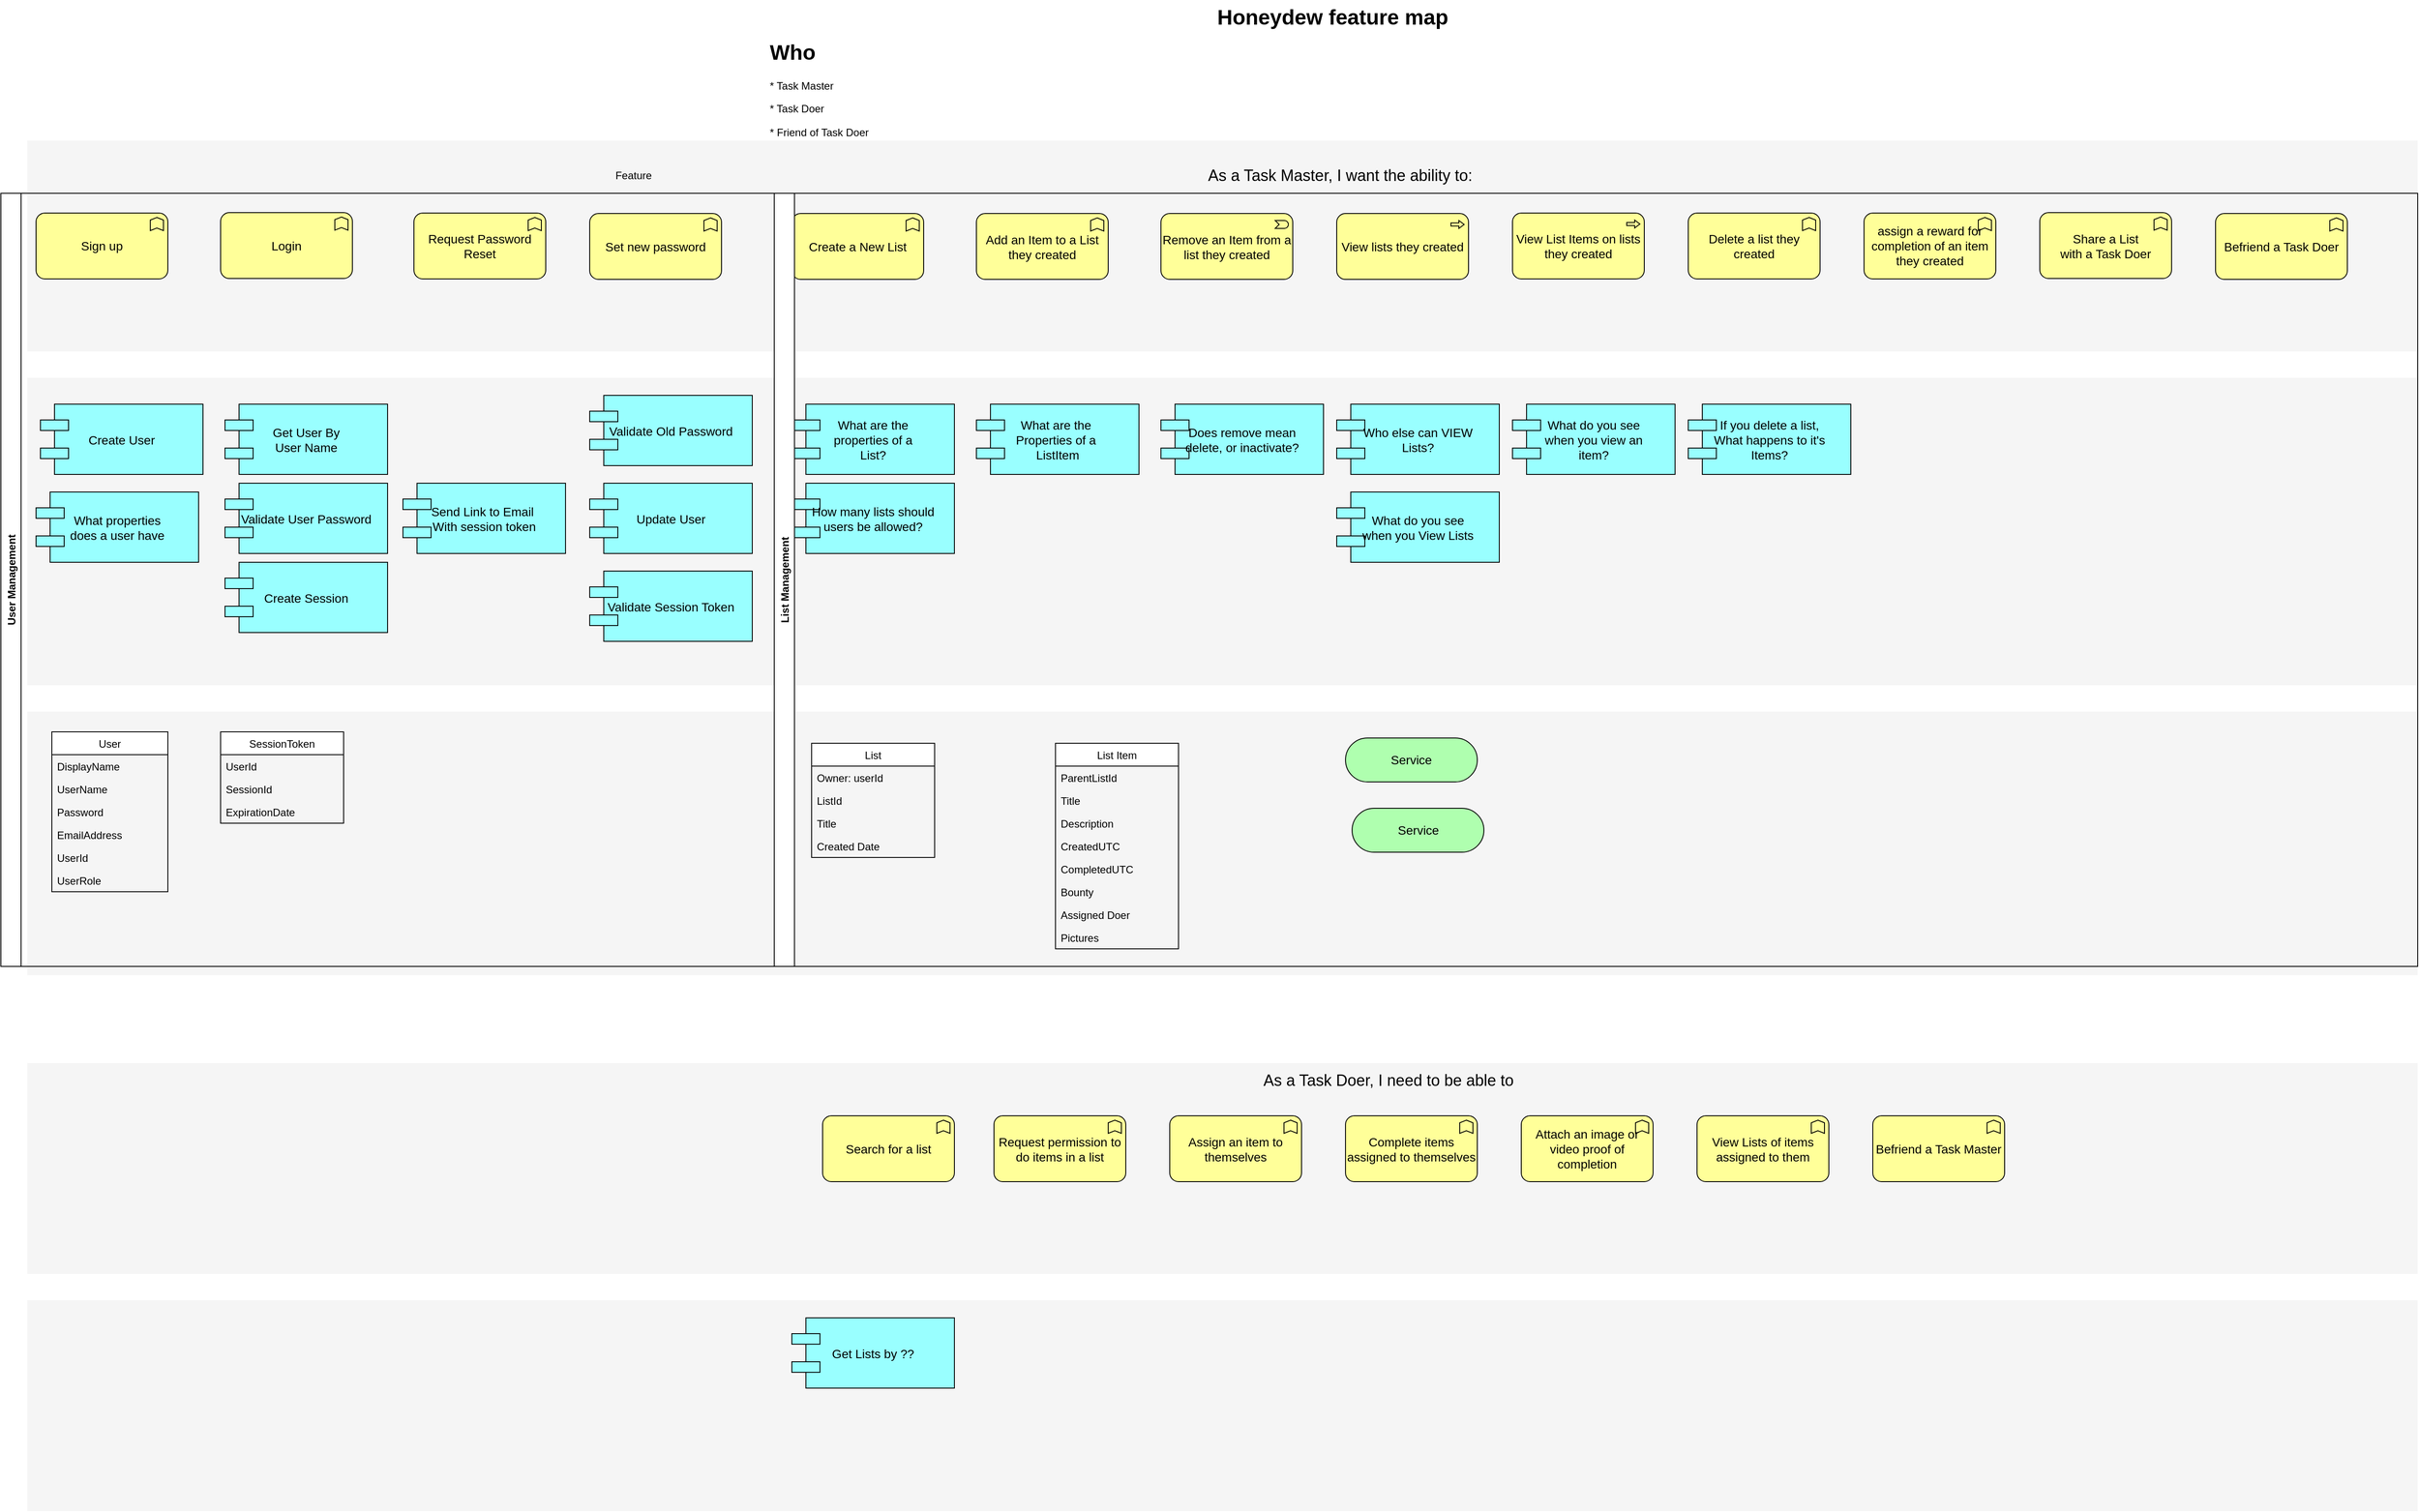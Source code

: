 <mxfile version="15.0.6" type="github">
  <diagram id="6I0OCvxSQrVGMHxT2VVA" name="Page-1">
    <mxGraphModel dx="2568" dy="888" grid="1" gridSize="10" guides="1" tooltips="1" connect="1" arrows="1" fold="1" page="1" pageScale="1" pageWidth="850" pageHeight="1100" math="0" shadow="0">
      <root>
        <mxCell id="0" />
        <mxCell id="1" parent="0" />
        <mxCell id="dKdSaXE48SgPbhcamS2K-30" value="" style="whiteSpace=wrap;html=1;strokeColor=none;strokeWidth=1;fillColor=#f5f5f5;fontSize=14;" parent="1" vertex="1">
          <mxGeometry x="-640" y="880" width="2720" height="300" as="geometry" />
        </mxCell>
        <mxCell id="dKdSaXE48SgPbhcamS2K-31" value="" style="whiteSpace=wrap;html=1;strokeColor=none;strokeWidth=1;fillColor=#f5f5f5;fontSize=14;" parent="1" vertex="1">
          <mxGeometry x="-640" y="500" width="2720" height="350" as="geometry" />
        </mxCell>
        <mxCell id="dKdSaXE48SgPbhcamS2K-32" value="" style="whiteSpace=wrap;html=1;strokeColor=none;strokeWidth=1;fillColor=#f5f5f5;fontSize=14;" parent="1" vertex="1">
          <mxGeometry x="-640" y="230" width="2720" height="240" as="geometry" />
        </mxCell>
        <mxCell id="dKdSaXE48SgPbhcamS2K-40" value="Service" style="html=1;whiteSpace=wrap;fillColor=#AFFFAF;shape=mxgraph.archimate3.service;fontSize=14;" parent="1" vertex="1">
          <mxGeometry x="867.5" y="990" width="150" height="50" as="geometry" />
        </mxCell>
        <mxCell id="dKdSaXE48SgPbhcamS2K-47" value="What are the &#xa;properties of a &#xa;List?" style="shape=component;align=center;fillColor=#99ffff;gradientColor=none;fontSize=14;" parent="1" vertex="1">
          <mxGeometry x="230" y="530" width="185" height="80" as="geometry" />
        </mxCell>
        <mxCell id="dKdSaXE48SgPbhcamS2K-49" value="What are the &#xa;Properties of a &#xa;ListItem" style="shape=component;align=center;fillColor=#99ffff;gradientColor=none;fontSize=14;" parent="1" vertex="1">
          <mxGeometry x="440" y="530" width="185" height="80" as="geometry" />
        </mxCell>
        <mxCell id="dKdSaXE48SgPbhcamS2K-51" value="Does remove mean &#xa;delete, or inactivate?" style="shape=component;align=center;fillColor=#99ffff;gradientColor=none;fontSize=14;" parent="1" vertex="1">
          <mxGeometry x="650" y="530" width="185" height="80" as="geometry" />
        </mxCell>
        <mxCell id="dKdSaXE48SgPbhcamS2K-53" value="Who else can VIEW&#xa;Lists?" style="shape=component;align=center;fillColor=#99ffff;gradientColor=none;fontSize=14;" parent="1" vertex="1">
          <mxGeometry x="850" y="530" width="185" height="80" as="geometry" />
        </mxCell>
        <mxCell id="dKdSaXE48SgPbhcamS2K-54" value="Create a New List" style="html=1;whiteSpace=wrap;fillColor=#ffff99;shape=mxgraph.archimate3.application;appType=func;archiType=rounded;fontSize=14;" parent="1" vertex="1">
          <mxGeometry x="230" y="313" width="150" height="75" as="geometry" />
        </mxCell>
        <mxCell id="dKdSaXE48SgPbhcamS2K-56" value="Remove an Item from a list they created" style="html=1;whiteSpace=wrap;fillColor=#ffff99;shape=mxgraph.archimate3.application;appType=event;archiType=rounded;fontSize=14;" parent="1" vertex="1">
          <mxGeometry x="650" y="313" width="150" height="75" as="geometry" />
        </mxCell>
        <mxCell id="dKdSaXE48SgPbhcamS2K-57" value="View lists they created" style="html=1;whiteSpace=wrap;fillColor=#ffff99;shape=mxgraph.archimate3.application;appType=proc;archiType=rounded;fontSize=14;" parent="1" vertex="1">
          <mxGeometry x="850" y="313" width="150" height="75" as="geometry" />
        </mxCell>
        <mxCell id="dKdSaXE48SgPbhcamS2K-63" value="Honeydew feature map" style="text;strokeColor=none;fillColor=none;html=1;fontSize=24;fontStyle=1;verticalAlign=middle;align=center;" parent="1" vertex="1">
          <mxGeometry x="50" y="70" width="1590" height="40" as="geometry" />
        </mxCell>
        <mxCell id="UJONmov9BAed16g93MeG-1" value="&lt;h1&gt;Who&lt;/h1&gt;&lt;p&gt;* Task Master&lt;/p&gt;&lt;p&gt;* Task Doer&lt;/p&gt;&lt;p&gt;* Friend of Task Doer&lt;/p&gt;" style="text;html=1;strokeColor=none;fillColor=none;spacing=5;spacingTop=-20;whiteSpace=wrap;overflow=hidden;rounded=0;" vertex="1" parent="1">
          <mxGeometry x="200" y="110" width="190" height="120" as="geometry" />
        </mxCell>
        <mxCell id="UJONmov9BAed16g93MeG-4" value="View List Items on lists they created" style="html=1;whiteSpace=wrap;fillColor=#ffff99;shape=mxgraph.archimate3.application;appType=proc;archiType=rounded;fontSize=14;" vertex="1" parent="1">
          <mxGeometry x="1050" y="312.5" width="150" height="75" as="geometry" />
        </mxCell>
        <mxCell id="UJONmov9BAed16g93MeG-5" value="What do you see&#xa;when you view an &#xa;item?" style="shape=component;align=center;fillColor=#99ffff;gradientColor=none;fontSize=14;" vertex="1" parent="1">
          <mxGeometry x="1050" y="530" width="185" height="80" as="geometry" />
        </mxCell>
        <mxCell id="UJONmov9BAed16g93MeG-6" value="Feature" style="text;html=1;strokeColor=none;fillColor=none;align=center;verticalAlign=middle;whiteSpace=wrap;rounded=0;" vertex="1" parent="1">
          <mxGeometry x="30" y="260" width="40" height="20" as="geometry" />
        </mxCell>
        <mxCell id="UJONmov9BAed16g93MeG-7" value="&lt;font style=&quot;font-size: 18px&quot;&gt;As a Task Master, I want the ability to:&lt;/font&gt;" style="text;html=1;strokeColor=none;fillColor=none;align=center;verticalAlign=middle;whiteSpace=wrap;rounded=0;" vertex="1" parent="1">
          <mxGeometry x="629" y="260" width="450" height="20" as="geometry" />
        </mxCell>
        <mxCell id="UJONmov9BAed16g93MeG-9" value="Add an Item to a List they created" style="html=1;whiteSpace=wrap;fillColor=#ffff99;shape=mxgraph.archimate3.application;appType=func;archiType=rounded;fontSize=14;" vertex="1" parent="1">
          <mxGeometry x="440" y="313" width="150" height="75" as="geometry" />
        </mxCell>
        <mxCell id="UJONmov9BAed16g93MeG-10" value="Delete a list they created" style="html=1;whiteSpace=wrap;fillColor=#ffff99;shape=mxgraph.archimate3.application;appType=func;archiType=rounded;fontSize=14;" vertex="1" parent="1">
          <mxGeometry x="1250" y="312.5" width="150" height="75" as="geometry" />
        </mxCell>
        <mxCell id="UJONmov9BAed16g93MeG-11" value="What do you see &#xa;when you View Lists" style="shape=component;align=center;fillColor=#99ffff;gradientColor=none;fontSize=14;" vertex="1" parent="1">
          <mxGeometry x="850" y="630" width="185" height="80" as="geometry" />
        </mxCell>
        <mxCell id="UJONmov9BAed16g93MeG-12" value="If you delete a list,&#xa;What happens to it&#39;s &#xa;Items?" style="shape=component;align=center;fillColor=#99ffff;gradientColor=none;fontSize=14;" vertex="1" parent="1">
          <mxGeometry x="1250" y="530" width="185" height="80" as="geometry" />
        </mxCell>
        <mxCell id="UJONmov9BAed16g93MeG-13" value="assign a reward for completion of an item they created" style="html=1;whiteSpace=wrap;fillColor=#ffff99;shape=mxgraph.archimate3.application;appType=func;archiType=rounded;fontSize=14;" vertex="1" parent="1">
          <mxGeometry x="1450" y="312.5" width="150" height="75" as="geometry" />
        </mxCell>
        <mxCell id="UJONmov9BAed16g93MeG-14" value="List" style="swimlane;fontStyle=0;childLayout=stackLayout;horizontal=1;startSize=26;horizontalStack=0;resizeParent=1;resizeParentMax=0;resizeLast=0;collapsible=1;marginBottom=0;" vertex="1" parent="1">
          <mxGeometry x="252.5" y="916" width="140" height="130" as="geometry" />
        </mxCell>
        <mxCell id="UJONmov9BAed16g93MeG-15" value="Owner: userId" style="text;strokeColor=none;fillColor=none;align=left;verticalAlign=top;spacingLeft=4;spacingRight=4;overflow=hidden;rotatable=0;points=[[0,0.5],[1,0.5]];portConstraint=eastwest;" vertex="1" parent="UJONmov9BAed16g93MeG-14">
          <mxGeometry y="26" width="140" height="26" as="geometry" />
        </mxCell>
        <mxCell id="UJONmov9BAed16g93MeG-48" value="ListId" style="text;strokeColor=none;fillColor=none;align=left;verticalAlign=top;spacingLeft=4;spacingRight=4;overflow=hidden;rotatable=0;points=[[0,0.5],[1,0.5]];portConstraint=eastwest;" vertex="1" parent="UJONmov9BAed16g93MeG-14">
          <mxGeometry y="52" width="140" height="26" as="geometry" />
        </mxCell>
        <mxCell id="UJONmov9BAed16g93MeG-16" value="Title" style="text;strokeColor=none;fillColor=none;align=left;verticalAlign=top;spacingLeft=4;spacingRight=4;overflow=hidden;rotatable=0;points=[[0,0.5],[1,0.5]];portConstraint=eastwest;" vertex="1" parent="UJONmov9BAed16g93MeG-14">
          <mxGeometry y="78" width="140" height="26" as="geometry" />
        </mxCell>
        <mxCell id="UJONmov9BAed16g93MeG-17" value="Created Date" style="text;strokeColor=none;fillColor=none;align=left;verticalAlign=top;spacingLeft=4;spacingRight=4;overflow=hidden;rotatable=0;points=[[0,0.5],[1,0.5]];portConstraint=eastwest;" vertex="1" parent="UJONmov9BAed16g93MeG-14">
          <mxGeometry y="104" width="140" height="26" as="geometry" />
        </mxCell>
        <mxCell id="UJONmov9BAed16g93MeG-19" value="Login" style="html=1;whiteSpace=wrap;fillColor=#ffff99;shape=mxgraph.archimate3.application;appType=func;archiType=rounded;fontSize=14;" vertex="1" parent="1">
          <mxGeometry x="-420" y="312" width="150" height="75" as="geometry" />
        </mxCell>
        <mxCell id="UJONmov9BAed16g93MeG-20" value="Sign up" style="html=1;whiteSpace=wrap;fillColor=#ffff99;shape=mxgraph.archimate3.application;appType=func;archiType=rounded;fontSize=14;" vertex="1" parent="1">
          <mxGeometry x="-630" y="312.5" width="150" height="75" as="geometry" />
        </mxCell>
        <mxCell id="UJONmov9BAed16g93MeG-21" value="Request Password Reset" style="html=1;whiteSpace=wrap;fillColor=#ffff99;shape=mxgraph.archimate3.application;appType=func;archiType=rounded;fontSize=14;" vertex="1" parent="1">
          <mxGeometry x="-200" y="312.5" width="150" height="75" as="geometry" />
        </mxCell>
        <mxCell id="UJONmov9BAed16g93MeG-22" value="Create User" style="shape=component;align=center;fillColor=#99ffff;gradientColor=none;fontSize=14;" vertex="1" parent="1">
          <mxGeometry x="-625" y="530" width="185" height="80" as="geometry" />
        </mxCell>
        <mxCell id="UJONmov9BAed16g93MeG-23" value="What properties &#xa;does a user have" style="shape=component;align=center;fillColor=#99ffff;gradientColor=none;fontSize=14;" vertex="1" parent="1">
          <mxGeometry x="-630" y="630" width="185" height="80" as="geometry" />
        </mxCell>
        <mxCell id="UJONmov9BAed16g93MeG-24" value="User" style="swimlane;fontStyle=0;childLayout=stackLayout;horizontal=1;startSize=26;horizontalStack=0;resizeParent=1;resizeParentMax=0;resizeLast=0;collapsible=1;marginBottom=0;" vertex="1" parent="1">
          <mxGeometry x="-612" y="903" width="132" height="182" as="geometry" />
        </mxCell>
        <mxCell id="UJONmov9BAed16g93MeG-47" value="DisplayName" style="text;strokeColor=none;fillColor=none;align=left;verticalAlign=top;spacingLeft=4;spacingRight=4;overflow=hidden;rotatable=0;points=[[0,0.5],[1,0.5]];portConstraint=eastwest;" vertex="1" parent="UJONmov9BAed16g93MeG-24">
          <mxGeometry y="26" width="132" height="26" as="geometry" />
        </mxCell>
        <mxCell id="UJONmov9BAed16g93MeG-25" value="UserName" style="text;strokeColor=none;fillColor=none;align=left;verticalAlign=top;spacingLeft=4;spacingRight=4;overflow=hidden;rotatable=0;points=[[0,0.5],[1,0.5]];portConstraint=eastwest;" vertex="1" parent="UJONmov9BAed16g93MeG-24">
          <mxGeometry y="52" width="132" height="26" as="geometry" />
        </mxCell>
        <mxCell id="UJONmov9BAed16g93MeG-26" value="Password" style="text;strokeColor=none;fillColor=none;align=left;verticalAlign=top;spacingLeft=4;spacingRight=4;overflow=hidden;rotatable=0;points=[[0,0.5],[1,0.5]];portConstraint=eastwest;" vertex="1" parent="UJONmov9BAed16g93MeG-24">
          <mxGeometry y="78" width="132" height="26" as="geometry" />
        </mxCell>
        <mxCell id="UJONmov9BAed16g93MeG-27" value="EmailAddress" style="text;strokeColor=none;fillColor=none;align=left;verticalAlign=top;spacingLeft=4;spacingRight=4;overflow=hidden;rotatable=0;points=[[0,0.5],[1,0.5]];portConstraint=eastwest;" vertex="1" parent="UJONmov9BAed16g93MeG-24">
          <mxGeometry y="104" width="132" height="26" as="geometry" />
        </mxCell>
        <mxCell id="UJONmov9BAed16g93MeG-28" value="UserId" style="text;strokeColor=none;fillColor=none;align=left;verticalAlign=top;spacingLeft=4;spacingRight=4;overflow=hidden;rotatable=0;points=[[0,0.5],[1,0.5]];portConstraint=eastwest;" vertex="1" parent="UJONmov9BAed16g93MeG-24">
          <mxGeometry y="130" width="132" height="26" as="geometry" />
        </mxCell>
        <mxCell id="UJONmov9BAed16g93MeG-45" value="UserRole" style="text;strokeColor=none;fillColor=none;align=left;verticalAlign=top;spacingLeft=4;spacingRight=4;overflow=hidden;rotatable=0;points=[[0,0.5],[1,0.5]];portConstraint=eastwest;" vertex="1" parent="UJONmov9BAed16g93MeG-24">
          <mxGeometry y="156" width="132" height="26" as="geometry" />
        </mxCell>
        <mxCell id="UJONmov9BAed16g93MeG-29" value="Get User By &#xa;User Name" style="shape=component;align=center;fillColor=#99ffff;gradientColor=none;fontSize=14;" vertex="1" parent="1">
          <mxGeometry x="-415" y="530" width="185" height="80" as="geometry" />
        </mxCell>
        <mxCell id="UJONmov9BAed16g93MeG-30" value="Validate User Password" style="shape=component;align=center;fillColor=#99ffff;gradientColor=none;fontSize=14;" vertex="1" parent="1">
          <mxGeometry x="-415" y="620" width="185" height="80" as="geometry" />
        </mxCell>
        <mxCell id="UJONmov9BAed16g93MeG-31" value="Create Session" style="shape=component;align=center;fillColor=#99ffff;gradientColor=none;fontSize=14;" vertex="1" parent="1">
          <mxGeometry x="-415" y="710" width="185" height="80" as="geometry" />
        </mxCell>
        <mxCell id="UJONmov9BAed16g93MeG-32" value="Send Link to Email &#xa;With session token" style="shape=component;align=center;fillColor=#99ffff;gradientColor=none;fontSize=14;" vertex="1" parent="1">
          <mxGeometry x="-212.5" y="620" width="185" height="80" as="geometry" />
        </mxCell>
        <mxCell id="UJONmov9BAed16g93MeG-33" value="Set new password" style="html=1;whiteSpace=wrap;fillColor=#ffff99;shape=mxgraph.archimate3.application;appType=func;archiType=rounded;fontSize=14;" vertex="1" parent="1">
          <mxGeometry y="313" width="150" height="75" as="geometry" />
        </mxCell>
        <mxCell id="UJONmov9BAed16g93MeG-34" value="Validate Old Password" style="shape=component;align=center;fillColor=#99ffff;gradientColor=none;fontSize=14;" vertex="1" parent="1">
          <mxGeometry y="520" width="185" height="80" as="geometry" />
        </mxCell>
        <mxCell id="UJONmov9BAed16g93MeG-35" value="Update User" style="shape=component;align=center;fillColor=#99ffff;gradientColor=none;fontSize=14;" vertex="1" parent="1">
          <mxGeometry y="620" width="185" height="80" as="geometry" />
        </mxCell>
        <mxCell id="UJONmov9BAed16g93MeG-36" value="User Management" style="swimlane;horizontal=0;" vertex="1" parent="1">
          <mxGeometry x="-670" y="290" width="880" height="880" as="geometry" />
        </mxCell>
        <mxCell id="UJONmov9BAed16g93MeG-41" value="SessionToken" style="swimlane;fontStyle=0;childLayout=stackLayout;horizontal=1;startSize=26;horizontalStack=0;resizeParent=1;resizeParentMax=0;resizeLast=0;collapsible=1;marginBottom=0;" vertex="1" parent="UJONmov9BAed16g93MeG-36">
          <mxGeometry x="250" y="613" width="140" height="104" as="geometry" />
        </mxCell>
        <mxCell id="UJONmov9BAed16g93MeG-42" value="UserId" style="text;strokeColor=none;fillColor=none;align=left;verticalAlign=top;spacingLeft=4;spacingRight=4;overflow=hidden;rotatable=0;points=[[0,0.5],[1,0.5]];portConstraint=eastwest;" vertex="1" parent="UJONmov9BAed16g93MeG-41">
          <mxGeometry y="26" width="140" height="26" as="geometry" />
        </mxCell>
        <mxCell id="UJONmov9BAed16g93MeG-43" value="SessionId" style="text;strokeColor=none;fillColor=none;align=left;verticalAlign=top;spacingLeft=4;spacingRight=4;overflow=hidden;rotatable=0;points=[[0,0.5],[1,0.5]];portConstraint=eastwest;" vertex="1" parent="UJONmov9BAed16g93MeG-41">
          <mxGeometry y="52" width="140" height="26" as="geometry" />
        </mxCell>
        <mxCell id="UJONmov9BAed16g93MeG-44" value="ExpirationDate" style="text;strokeColor=none;fillColor=none;align=left;verticalAlign=top;spacingLeft=4;spacingRight=4;overflow=hidden;rotatable=0;points=[[0,0.5],[1,0.5]];portConstraint=eastwest;" vertex="1" parent="UJONmov9BAed16g93MeG-41">
          <mxGeometry y="78" width="140" height="26" as="geometry" />
        </mxCell>
        <mxCell id="UJONmov9BAed16g93MeG-37" value="How many lists should &#xa;users be allowed?" style="shape=component;align=center;fillColor=#99ffff;gradientColor=none;fontSize=14;" vertex="1" parent="1">
          <mxGeometry x="230" y="620" width="185" height="80" as="geometry" />
        </mxCell>
        <mxCell id="UJONmov9BAed16g93MeG-39" value="List Management" style="swimlane;horizontal=0;" vertex="1" parent="1">
          <mxGeometry x="210" y="290" width="1870" height="880" as="geometry" />
        </mxCell>
        <mxCell id="dKdSaXE48SgPbhcamS2K-45" value="Service" style="html=1;whiteSpace=wrap;fillColor=#AFFFAF;shape=mxgraph.archimate3.service;fontSize=14;" parent="UJONmov9BAed16g93MeG-39" vertex="1">
          <mxGeometry x="650" y="620" width="150" height="50" as="geometry" />
        </mxCell>
        <mxCell id="UJONmov9BAed16g93MeG-49" value="List Item" style="swimlane;fontStyle=0;childLayout=stackLayout;horizontal=1;startSize=26;horizontalStack=0;resizeParent=1;resizeParentMax=0;resizeLast=0;collapsible=1;marginBottom=0;" vertex="1" parent="UJONmov9BAed16g93MeG-39">
          <mxGeometry x="320" y="626" width="140" height="234" as="geometry" />
        </mxCell>
        <mxCell id="UJONmov9BAed16g93MeG-50" value="ParentListId" style="text;strokeColor=none;fillColor=none;align=left;verticalAlign=top;spacingLeft=4;spacingRight=4;overflow=hidden;rotatable=0;points=[[0,0.5],[1,0.5]];portConstraint=eastwest;" vertex="1" parent="UJONmov9BAed16g93MeG-49">
          <mxGeometry y="26" width="140" height="26" as="geometry" />
        </mxCell>
        <mxCell id="UJONmov9BAed16g93MeG-51" value="Title" style="text;strokeColor=none;fillColor=none;align=left;verticalAlign=top;spacingLeft=4;spacingRight=4;overflow=hidden;rotatable=0;points=[[0,0.5],[1,0.5]];portConstraint=eastwest;" vertex="1" parent="UJONmov9BAed16g93MeG-49">
          <mxGeometry y="52" width="140" height="26" as="geometry" />
        </mxCell>
        <mxCell id="UJONmov9BAed16g93MeG-52" value="Description" style="text;strokeColor=none;fillColor=none;align=left;verticalAlign=top;spacingLeft=4;spacingRight=4;overflow=hidden;rotatable=0;points=[[0,0.5],[1,0.5]];portConstraint=eastwest;" vertex="1" parent="UJONmov9BAed16g93MeG-49">
          <mxGeometry y="78" width="140" height="26" as="geometry" />
        </mxCell>
        <mxCell id="UJONmov9BAed16g93MeG-53" value="CreatedUTC" style="text;strokeColor=none;fillColor=none;align=left;verticalAlign=top;spacingLeft=4;spacingRight=4;overflow=hidden;rotatable=0;points=[[0,0.5],[1,0.5]];portConstraint=eastwest;" vertex="1" parent="UJONmov9BAed16g93MeG-49">
          <mxGeometry y="104" width="140" height="26" as="geometry" />
        </mxCell>
        <mxCell id="UJONmov9BAed16g93MeG-54" value="CompletedUTC" style="text;strokeColor=none;fillColor=none;align=left;verticalAlign=top;spacingLeft=4;spacingRight=4;overflow=hidden;rotatable=0;points=[[0,0.5],[1,0.5]];portConstraint=eastwest;" vertex="1" parent="UJONmov9BAed16g93MeG-49">
          <mxGeometry y="130" width="140" height="26" as="geometry" />
        </mxCell>
        <mxCell id="UJONmov9BAed16g93MeG-55" value="Bounty" style="text;strokeColor=none;fillColor=none;align=left;verticalAlign=top;spacingLeft=4;spacingRight=4;overflow=hidden;rotatable=0;points=[[0,0.5],[1,0.5]];portConstraint=eastwest;" vertex="1" parent="UJONmov9BAed16g93MeG-49">
          <mxGeometry y="156" width="140" height="26" as="geometry" />
        </mxCell>
        <mxCell id="UJONmov9BAed16g93MeG-56" value="Assigned Doer" style="text;strokeColor=none;fillColor=none;align=left;verticalAlign=top;spacingLeft=4;spacingRight=4;overflow=hidden;rotatable=0;points=[[0,0.5],[1,0.5]];portConstraint=eastwest;" vertex="1" parent="UJONmov9BAed16g93MeG-49">
          <mxGeometry y="182" width="140" height="26" as="geometry" />
        </mxCell>
        <mxCell id="UJONmov9BAed16g93MeG-57" value="Pictures" style="text;strokeColor=none;fillColor=none;align=left;verticalAlign=top;spacingLeft=4;spacingRight=4;overflow=hidden;rotatable=0;points=[[0,0.5],[1,0.5]];portConstraint=eastwest;" vertex="1" parent="UJONmov9BAed16g93MeG-49">
          <mxGeometry y="208" width="140" height="26" as="geometry" />
        </mxCell>
        <mxCell id="UJONmov9BAed16g93MeG-40" value="Validate Session Token" style="shape=component;align=center;fillColor=#99ffff;gradientColor=none;fontSize=14;" vertex="1" parent="1">
          <mxGeometry y="720" width="185" height="80" as="geometry" />
        </mxCell>
        <mxCell id="UJONmov9BAed16g93MeG-46" value="Share a List &lt;br&gt;with a Task Doer" style="html=1;whiteSpace=wrap;fillColor=#ffff99;shape=mxgraph.archimate3.application;appType=func;archiType=rounded;fontSize=14;" vertex="1" parent="1">
          <mxGeometry x="1650" y="312" width="150" height="75" as="geometry" />
        </mxCell>
        <mxCell id="UJONmov9BAed16g93MeG-58" value="Befriend a Task Doer" style="html=1;whiteSpace=wrap;fillColor=#ffff99;shape=mxgraph.archimate3.application;appType=func;archiType=rounded;fontSize=14;" vertex="1" parent="1">
          <mxGeometry x="1850" y="313" width="150" height="75" as="geometry" />
        </mxCell>
        <mxCell id="UJONmov9BAed16g93MeG-59" value="" style="whiteSpace=wrap;html=1;strokeColor=none;strokeWidth=1;fillColor=#f5f5f5;fontSize=14;" vertex="1" parent="1">
          <mxGeometry x="-640" y="1280" width="2720" height="240" as="geometry" />
        </mxCell>
        <mxCell id="UJONmov9BAed16g93MeG-60" value="&lt;font style=&quot;font-size: 18px&quot;&gt;As a Task Doer, I need to be able to&lt;/font&gt;" style="text;html=1;strokeColor=none;fillColor=none;align=center;verticalAlign=middle;whiteSpace=wrap;rounded=0;" vertex="1" parent="1">
          <mxGeometry x="739" y="1290" width="340" height="20" as="geometry" />
        </mxCell>
        <mxCell id="UJONmov9BAed16g93MeG-61" value="Search for a list" style="html=1;whiteSpace=wrap;fillColor=#ffff99;shape=mxgraph.archimate3.application;appType=func;archiType=rounded;fontSize=14;" vertex="1" parent="1">
          <mxGeometry x="265" y="1340" width="150" height="75" as="geometry" />
        </mxCell>
        <mxCell id="UJONmov9BAed16g93MeG-62" value="Request permission to do items in a list" style="html=1;whiteSpace=wrap;fillColor=#ffff99;shape=mxgraph.archimate3.application;appType=func;archiType=rounded;fontSize=14;" vertex="1" parent="1">
          <mxGeometry x="460" y="1340" width="150" height="75" as="geometry" />
        </mxCell>
        <mxCell id="UJONmov9BAed16g93MeG-63" value="Assign an item to themselves" style="html=1;whiteSpace=wrap;fillColor=#ffff99;shape=mxgraph.archimate3.application;appType=func;archiType=rounded;fontSize=14;" vertex="1" parent="1">
          <mxGeometry x="660" y="1340" width="150" height="75" as="geometry" />
        </mxCell>
        <mxCell id="UJONmov9BAed16g93MeG-64" value="Complete items assigned to themselves" style="html=1;whiteSpace=wrap;fillColor=#ffff99;shape=mxgraph.archimate3.application;appType=func;archiType=rounded;fontSize=14;" vertex="1" parent="1">
          <mxGeometry x="860" y="1340" width="150" height="75" as="geometry" />
        </mxCell>
        <mxCell id="UJONmov9BAed16g93MeG-65" value="Attach an image or video proof of completion" style="html=1;whiteSpace=wrap;fillColor=#ffff99;shape=mxgraph.archimate3.application;appType=func;archiType=rounded;fontSize=14;" vertex="1" parent="1">
          <mxGeometry x="1060" y="1340" width="150" height="75" as="geometry" />
        </mxCell>
        <mxCell id="UJONmov9BAed16g93MeG-66" value="View Lists of items assigned to them" style="html=1;whiteSpace=wrap;fillColor=#ffff99;shape=mxgraph.archimate3.application;appType=func;archiType=rounded;fontSize=14;" vertex="1" parent="1">
          <mxGeometry x="1260" y="1340" width="150" height="75" as="geometry" />
        </mxCell>
        <mxCell id="UJONmov9BAed16g93MeG-67" value="Befriend a Task Master" style="html=1;whiteSpace=wrap;fillColor=#ffff99;shape=mxgraph.archimate3.application;appType=func;archiType=rounded;fontSize=14;" vertex="1" parent="1">
          <mxGeometry x="1460" y="1340" width="150" height="75" as="geometry" />
        </mxCell>
        <mxCell id="UJONmov9BAed16g93MeG-68" value="" style="whiteSpace=wrap;html=1;strokeColor=none;strokeWidth=1;fillColor=#f5f5f5;fontSize=14;" vertex="1" parent="1">
          <mxGeometry x="-640" y="1550" width="2720" height="240" as="geometry" />
        </mxCell>
        <mxCell id="UJONmov9BAed16g93MeG-69" value="Get Lists by ??" style="shape=component;align=center;fillColor=#99ffff;gradientColor=none;fontSize=14;" vertex="1" parent="1">
          <mxGeometry x="230" y="1570" width="185" height="80" as="geometry" />
        </mxCell>
      </root>
    </mxGraphModel>
  </diagram>
</mxfile>
